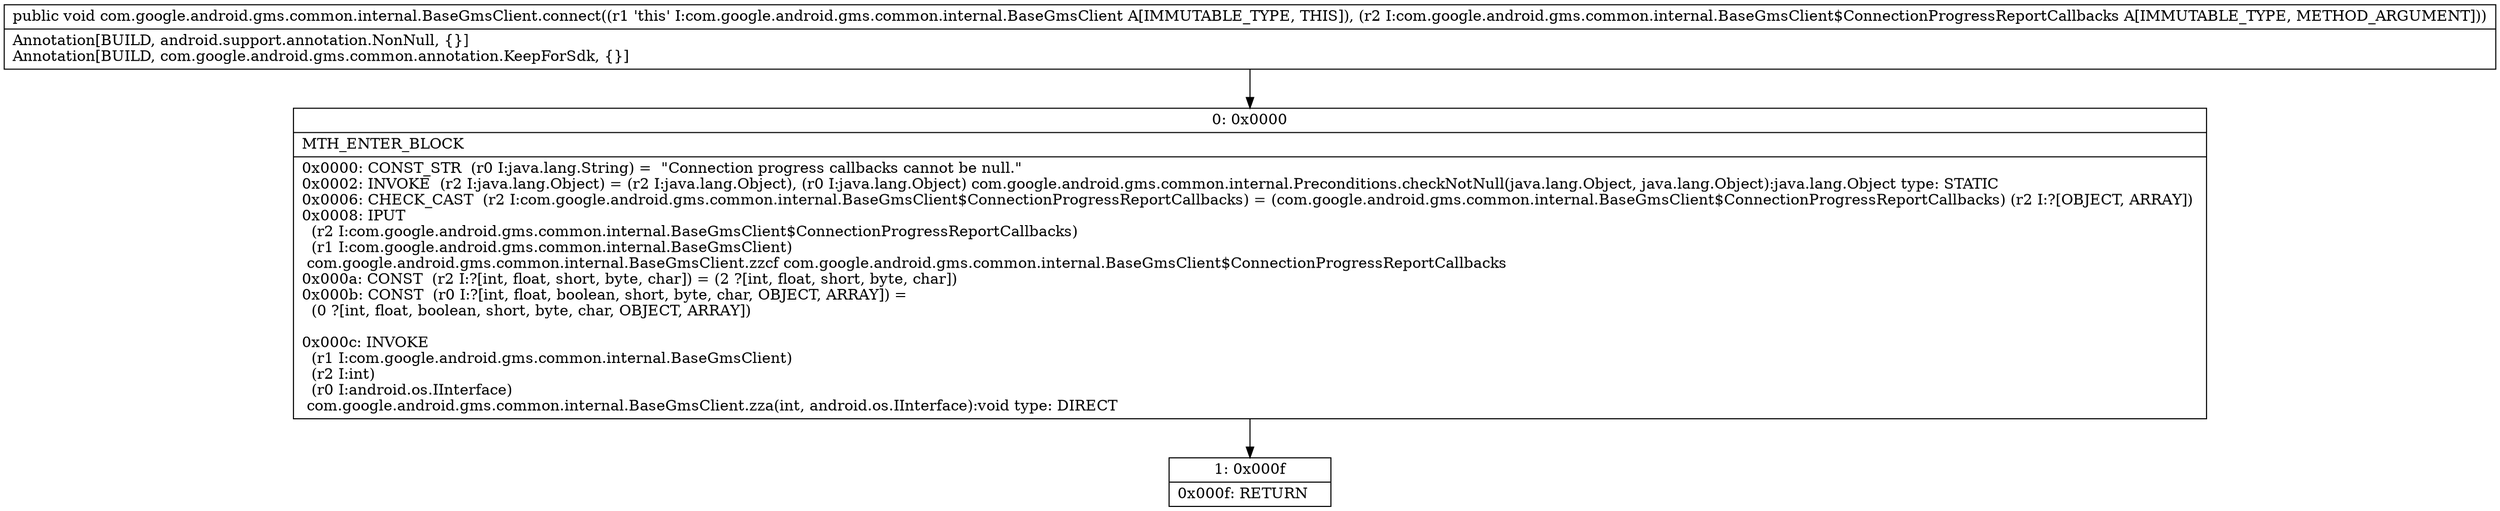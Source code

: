 digraph "CFG forcom.google.android.gms.common.internal.BaseGmsClient.connect(Lcom\/google\/android\/gms\/common\/internal\/BaseGmsClient$ConnectionProgressReportCallbacks;)V" {
Node_0 [shape=record,label="{0\:\ 0x0000|MTH_ENTER_BLOCK\l|0x0000: CONST_STR  (r0 I:java.lang.String) =  \"Connection progress callbacks cannot be null.\" \l0x0002: INVOKE  (r2 I:java.lang.Object) = (r2 I:java.lang.Object), (r0 I:java.lang.Object) com.google.android.gms.common.internal.Preconditions.checkNotNull(java.lang.Object, java.lang.Object):java.lang.Object type: STATIC \l0x0006: CHECK_CAST  (r2 I:com.google.android.gms.common.internal.BaseGmsClient$ConnectionProgressReportCallbacks) = (com.google.android.gms.common.internal.BaseGmsClient$ConnectionProgressReportCallbacks) (r2 I:?[OBJECT, ARRAY]) \l0x0008: IPUT  \l  (r2 I:com.google.android.gms.common.internal.BaseGmsClient$ConnectionProgressReportCallbacks)\l  (r1 I:com.google.android.gms.common.internal.BaseGmsClient)\l com.google.android.gms.common.internal.BaseGmsClient.zzcf com.google.android.gms.common.internal.BaseGmsClient$ConnectionProgressReportCallbacks \l0x000a: CONST  (r2 I:?[int, float, short, byte, char]) = (2 ?[int, float, short, byte, char]) \l0x000b: CONST  (r0 I:?[int, float, boolean, short, byte, char, OBJECT, ARRAY]) = \l  (0 ?[int, float, boolean, short, byte, char, OBJECT, ARRAY])\l \l0x000c: INVOKE  \l  (r1 I:com.google.android.gms.common.internal.BaseGmsClient)\l  (r2 I:int)\l  (r0 I:android.os.IInterface)\l com.google.android.gms.common.internal.BaseGmsClient.zza(int, android.os.IInterface):void type: DIRECT \l}"];
Node_1 [shape=record,label="{1\:\ 0x000f|0x000f: RETURN   \l}"];
MethodNode[shape=record,label="{public void com.google.android.gms.common.internal.BaseGmsClient.connect((r1 'this' I:com.google.android.gms.common.internal.BaseGmsClient A[IMMUTABLE_TYPE, THIS]), (r2 I:com.google.android.gms.common.internal.BaseGmsClient$ConnectionProgressReportCallbacks A[IMMUTABLE_TYPE, METHOD_ARGUMENT]))  | Annotation[BUILD, android.support.annotation.NonNull, \{\}]\lAnnotation[BUILD, com.google.android.gms.common.annotation.KeepForSdk, \{\}]\l}"];
MethodNode -> Node_0;
Node_0 -> Node_1;
}

